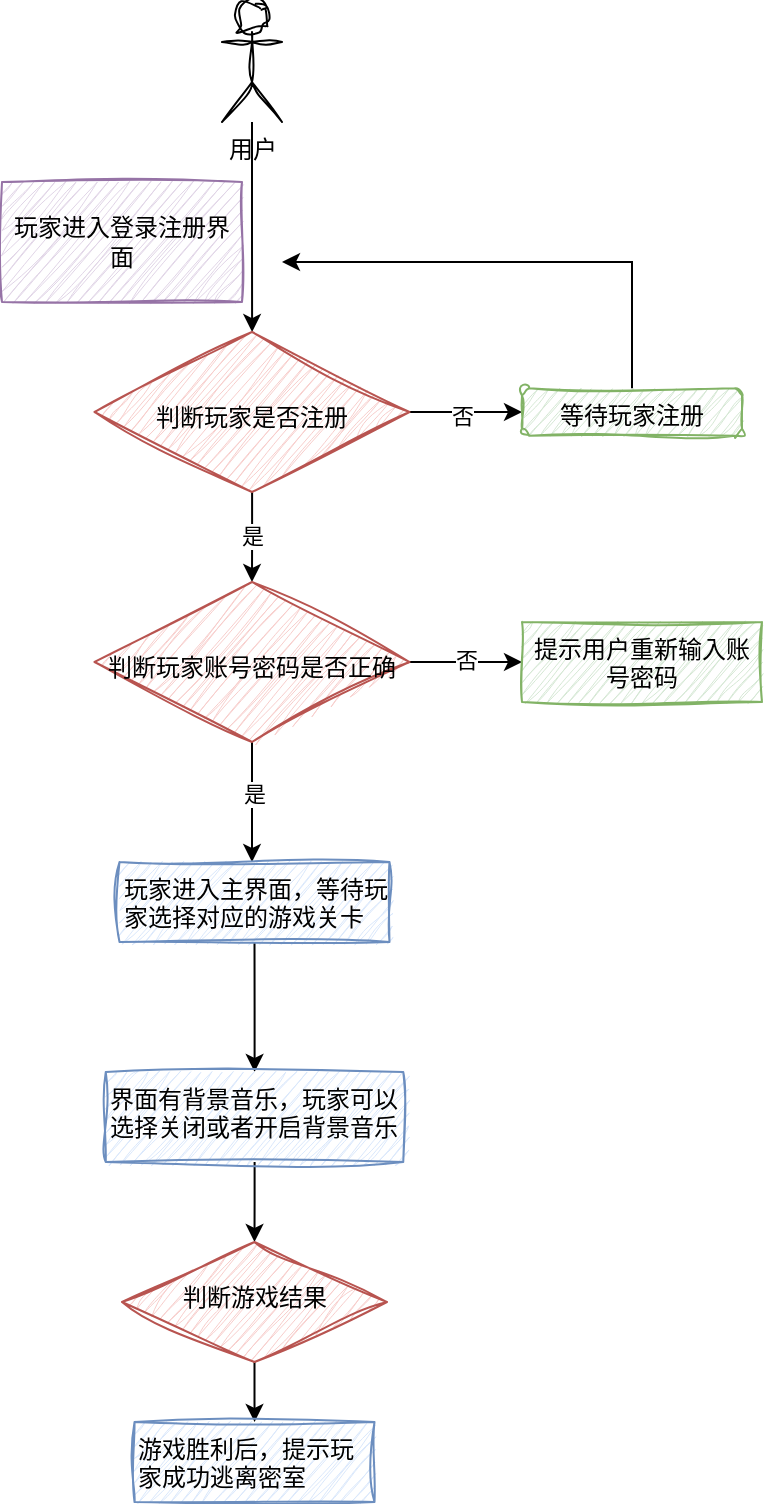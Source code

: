 <mxfile version="24.5.4" type="github">
  <diagram name="第 1 页" id="5MPuXdNRWLadD1s-bP7n">
    <mxGraphModel dx="1554" dy="857" grid="1" gridSize="10" guides="1" tooltips="1" connect="1" arrows="1" fold="1" page="1" pageScale="1" pageWidth="827" pageHeight="1169" math="0" shadow="0">
      <root>
        <mxCell id="0" />
        <mxCell id="1" parent="0" />
        <mxCell id="FS-LTzk86UXDEsg38OvG-8" value="" style="edgeStyle=orthogonalEdgeStyle;rounded=0;orthogonalLoop=1;jettySize=auto;html=1;" parent="1" source="FS-LTzk86UXDEsg38OvG-2" target="FS-LTzk86UXDEsg38OvG-7" edge="1">
          <mxGeometry relative="1" as="geometry" />
        </mxCell>
        <mxCell id="FS-LTzk86UXDEsg38OvG-2" value="用户" style="shape=umlActor;verticalLabelPosition=bottom;verticalAlign=top;html=1;outlineConnect=0;sketch=1;curveFitting=1;jiggle=2;" parent="1" vertex="1">
          <mxGeometry x="370" y="50" width="30" height="60" as="geometry" />
        </mxCell>
        <mxCell id="FS-LTzk86UXDEsg38OvG-13" style="edgeStyle=orthogonalEdgeStyle;rounded=0;orthogonalLoop=1;jettySize=auto;html=1;entryX=0;entryY=0.5;entryDx=0;entryDy=0;" parent="1" source="FS-LTzk86UXDEsg38OvG-7" target="FS-LTzk86UXDEsg38OvG-9" edge="1">
          <mxGeometry relative="1" as="geometry" />
        </mxCell>
        <mxCell id="FS-LTzk86UXDEsg38OvG-14" value="否" style="edgeLabel;html=1;align=center;verticalAlign=middle;resizable=0;points=[];fontStyle=0;fontSize=11;" parent="FS-LTzk86UXDEsg38OvG-13" vertex="1" connectable="0">
          <mxGeometry x="-0.058" y="-2" relative="1" as="geometry">
            <mxPoint as="offset" />
          </mxGeometry>
        </mxCell>
        <mxCell id="FS-LTzk86UXDEsg38OvG-41" value="" style="edgeStyle=orthogonalEdgeStyle;rounded=0;orthogonalLoop=1;jettySize=auto;html=1;" parent="1" source="FS-LTzk86UXDEsg38OvG-7" edge="1">
          <mxGeometry relative="1" as="geometry">
            <mxPoint x="385" y="340" as="targetPoint" />
          </mxGeometry>
        </mxCell>
        <mxCell id="FS-LTzk86UXDEsg38OvG-42" value="是" style="edgeLabel;html=1;align=center;verticalAlign=middle;resizable=0;points=[];" parent="FS-LTzk86UXDEsg38OvG-41" vertex="1" connectable="0">
          <mxGeometry x="-0.023" relative="1" as="geometry">
            <mxPoint as="offset" />
          </mxGeometry>
        </mxCell>
        <mxCell id="FS-LTzk86UXDEsg38OvG-7" value="&lt;div&gt;&lt;/div&gt;&lt;div&gt;&lt;br&gt;&lt;/div&gt;&lt;div&gt;&lt;br&gt;&lt;/div&gt;&lt;div&gt;判断玩家是否注册&lt;/div&gt;" style="rhombus;whiteSpace=wrap;html=1;verticalAlign=top;fillColor=#f8cecc;strokeColor=#b85450;sketch=1;curveFitting=1;jiggle=2;" parent="1" vertex="1">
          <mxGeometry x="306.25" y="215" width="157.5" height="80" as="geometry" />
        </mxCell>
        <mxCell id="FS-LTzk86UXDEsg38OvG-35" style="edgeStyle=orthogonalEdgeStyle;rounded=0;orthogonalLoop=1;jettySize=auto;html=1;exitX=0.5;exitY=0;exitDx=0;exitDy=0;" parent="1" source="FS-LTzk86UXDEsg38OvG-9" edge="1">
          <mxGeometry relative="1" as="geometry">
            <mxPoint x="400" y="180" as="targetPoint" />
            <mxPoint x="585" y="242.5" as="sourcePoint" />
            <Array as="points">
              <mxPoint x="575" y="180" />
            </Array>
          </mxGeometry>
        </mxCell>
        <mxCell id="FS-LTzk86UXDEsg38OvG-9" value="等待玩家注册" style="rounded=1;whiteSpace=wrap;html=1;verticalAlign=top;sketch=1;curveFitting=1;jiggle=2;fillColor=#d5e8d4;strokeColor=#82b366;" parent="1" vertex="1">
          <mxGeometry x="520" y="243.13" width="110" height="23.75" as="geometry" />
        </mxCell>
        <mxCell id="FS-LTzk86UXDEsg38OvG-39" value="玩家进入登录注册界面" style="rounded=0;whiteSpace=wrap;html=1;sketch=1;curveFitting=1;jiggle=2;fillColor=#e1d5e7;strokeColor=#9673a6;" parent="1" vertex="1">
          <mxGeometry x="260" y="140" width="120" height="60" as="geometry" />
        </mxCell>
        <mxCell id="FS-LTzk86UXDEsg38OvG-44" value="" style="edgeStyle=orthogonalEdgeStyle;rounded=0;orthogonalLoop=1;jettySize=auto;html=1;exitX=0.5;exitY=1;exitDx=0;exitDy=0;" parent="1" source="_DYLNvXupPwUFZllDLSx-1" edge="1">
          <mxGeometry relative="1" as="geometry">
            <mxPoint x="385" y="440" as="sourcePoint" />
            <mxPoint x="385" y="480" as="targetPoint" />
          </mxGeometry>
        </mxCell>
        <mxCell id="_DYLNvXupPwUFZllDLSx-2" value="是" style="edgeLabel;html=1;align=center;verticalAlign=middle;resizable=0;points=[];" vertex="1" connectable="0" parent="FS-LTzk86UXDEsg38OvG-44">
          <mxGeometry x="-0.133" y="1" relative="1" as="geometry">
            <mxPoint as="offset" />
          </mxGeometry>
        </mxCell>
        <mxCell id="FS-LTzk86UXDEsg38OvG-46" value="" style="edgeStyle=orthogonalEdgeStyle;rounded=0;orthogonalLoop=1;jettySize=auto;html=1;exitX=0.5;exitY=1;exitDx=0;exitDy=0;" parent="1" source="_DYLNvXupPwUFZllDLSx-6" target="FS-LTzk86UXDEsg38OvG-45" edge="1">
          <mxGeometry relative="1" as="geometry">
            <mxPoint x="385" y="540" as="sourcePoint" />
          </mxGeometry>
        </mxCell>
        <mxCell id="FS-LTzk86UXDEsg38OvG-48" value="" style="edgeStyle=orthogonalEdgeStyle;rounded=0;orthogonalLoop=1;jettySize=auto;html=1;" parent="1" source="FS-LTzk86UXDEsg38OvG-45" target="FS-LTzk86UXDEsg38OvG-47" edge="1">
          <mxGeometry relative="1" as="geometry" />
        </mxCell>
        <mxCell id="FS-LTzk86UXDEsg38OvG-45" value="界面有背景音乐，玩家可以选择关闭或者开启背景音乐" style="whiteSpace=wrap;html=1;verticalAlign=top;fillColor=#dae8fc;strokeColor=#6c8ebf;sketch=1;curveFitting=1;jiggle=2;align=left;" parent="1" vertex="1">
          <mxGeometry x="311.88" y="585" width="148.75" height="45" as="geometry" />
        </mxCell>
        <mxCell id="FS-LTzk86UXDEsg38OvG-50" value="" style="edgeStyle=orthogonalEdgeStyle;rounded=0;orthogonalLoop=1;jettySize=auto;html=1;" parent="1" source="FS-LTzk86UXDEsg38OvG-47" target="FS-LTzk86UXDEsg38OvG-49" edge="1">
          <mxGeometry relative="1" as="geometry" />
        </mxCell>
        <mxCell id="FS-LTzk86UXDEsg38OvG-47" value="&lt;div&gt;&lt;br&gt;&lt;/div&gt;判断游戏结果" style="rhombus;whiteSpace=wrap;html=1;align=center;verticalAlign=top;fillColor=#f8cecc;strokeColor=#b85450;sketch=1;curveFitting=1;jiggle=2;" parent="1" vertex="1">
          <mxGeometry x="320" y="670" width="132.5" height="60" as="geometry" />
        </mxCell>
        <mxCell id="FS-LTzk86UXDEsg38OvG-49" value="游戏胜利后，提示玩家成功逃离密室" style="whiteSpace=wrap;html=1;verticalAlign=top;fillColor=#dae8fc;strokeColor=#6c8ebf;sketch=1;curveFitting=1;jiggle=2;align=left;" parent="1" vertex="1">
          <mxGeometry x="326.26" y="760" width="120" height="40" as="geometry" />
        </mxCell>
        <mxCell id="_DYLNvXupPwUFZllDLSx-4" value="" style="edgeStyle=orthogonalEdgeStyle;rounded=0;orthogonalLoop=1;jettySize=auto;html=1;" edge="1" parent="1" source="_DYLNvXupPwUFZllDLSx-1" target="_DYLNvXupPwUFZllDLSx-3">
          <mxGeometry relative="1" as="geometry" />
        </mxCell>
        <mxCell id="_DYLNvXupPwUFZllDLSx-5" value="否" style="edgeLabel;html=1;align=center;verticalAlign=middle;resizable=0;points=[];" vertex="1" connectable="0" parent="_DYLNvXupPwUFZllDLSx-4">
          <mxGeometry x="-0.002" y="1" relative="1" as="geometry">
            <mxPoint as="offset" />
          </mxGeometry>
        </mxCell>
        <mxCell id="_DYLNvXupPwUFZllDLSx-1" value="&lt;div&gt;&lt;/div&gt;&lt;div&gt;&lt;br&gt;&lt;/div&gt;&lt;div&gt;&lt;br&gt;&lt;/div&gt;&lt;div&gt;判断玩家账号密码是否正确&lt;/div&gt;" style="rhombus;whiteSpace=wrap;html=1;verticalAlign=top;fillColor=#f8cecc;strokeColor=#b85450;sketch=1;curveFitting=1;jiggle=2;" vertex="1" parent="1">
          <mxGeometry x="306.25" y="340" width="157.5" height="80" as="geometry" />
        </mxCell>
        <mxCell id="_DYLNvXupPwUFZllDLSx-3" value="提示用户重新输入账号密码" style="whiteSpace=wrap;html=1;verticalAlign=top;fillColor=#d5e8d4;strokeColor=#82b366;sketch=1;curveFitting=1;jiggle=2;" vertex="1" parent="1">
          <mxGeometry x="520" y="360" width="120" height="40" as="geometry" />
        </mxCell>
        <mxCell id="_DYLNvXupPwUFZllDLSx-6" value="&lt;div&gt;&lt;span style=&quot;background-color: initial;&quot;&gt;玩家进入主界面，等待玩家选择对应的游戏关卡&lt;/span&gt;&lt;br&gt;&lt;/div&gt;" style="whiteSpace=wrap;html=1;verticalAlign=top;fillColor=#dae8fc;strokeColor=#6c8ebf;sketch=1;curveFitting=1;jiggle=2;align=left;" vertex="1" parent="1">
          <mxGeometry x="318.75" y="480" width="135" height="40" as="geometry" />
        </mxCell>
      </root>
    </mxGraphModel>
  </diagram>
</mxfile>
